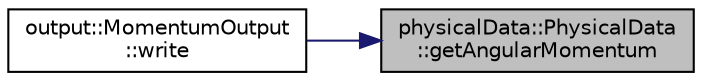 digraph "physicalData::PhysicalData::getAngularMomentum"
{
 // LATEX_PDF_SIZE
  edge [fontname="Helvetica",fontsize="10",labelfontname="Helvetica",labelfontsize="10"];
  node [fontname="Helvetica",fontsize="10",shape=record];
  rankdir="RL";
  Node1 [label="physicalData::PhysicalData\l::getAngularMomentum",height=0.2,width=0.4,color="black", fillcolor="grey75", style="filled", fontcolor="black",tooltip=" "];
  Node1 -> Node2 [dir="back",color="midnightblue",fontsize="10",style="solid",fontname="Helvetica"];
  Node2 [label="output::MomentumOutput\l::write",height=0.2,width=0.4,color="black", fillcolor="white", style="filled",URL="$classoutput_1_1MomentumOutput.html#a5d688997023004576b798e81b12ac340",tooltip="Write the momentum output."];
}
